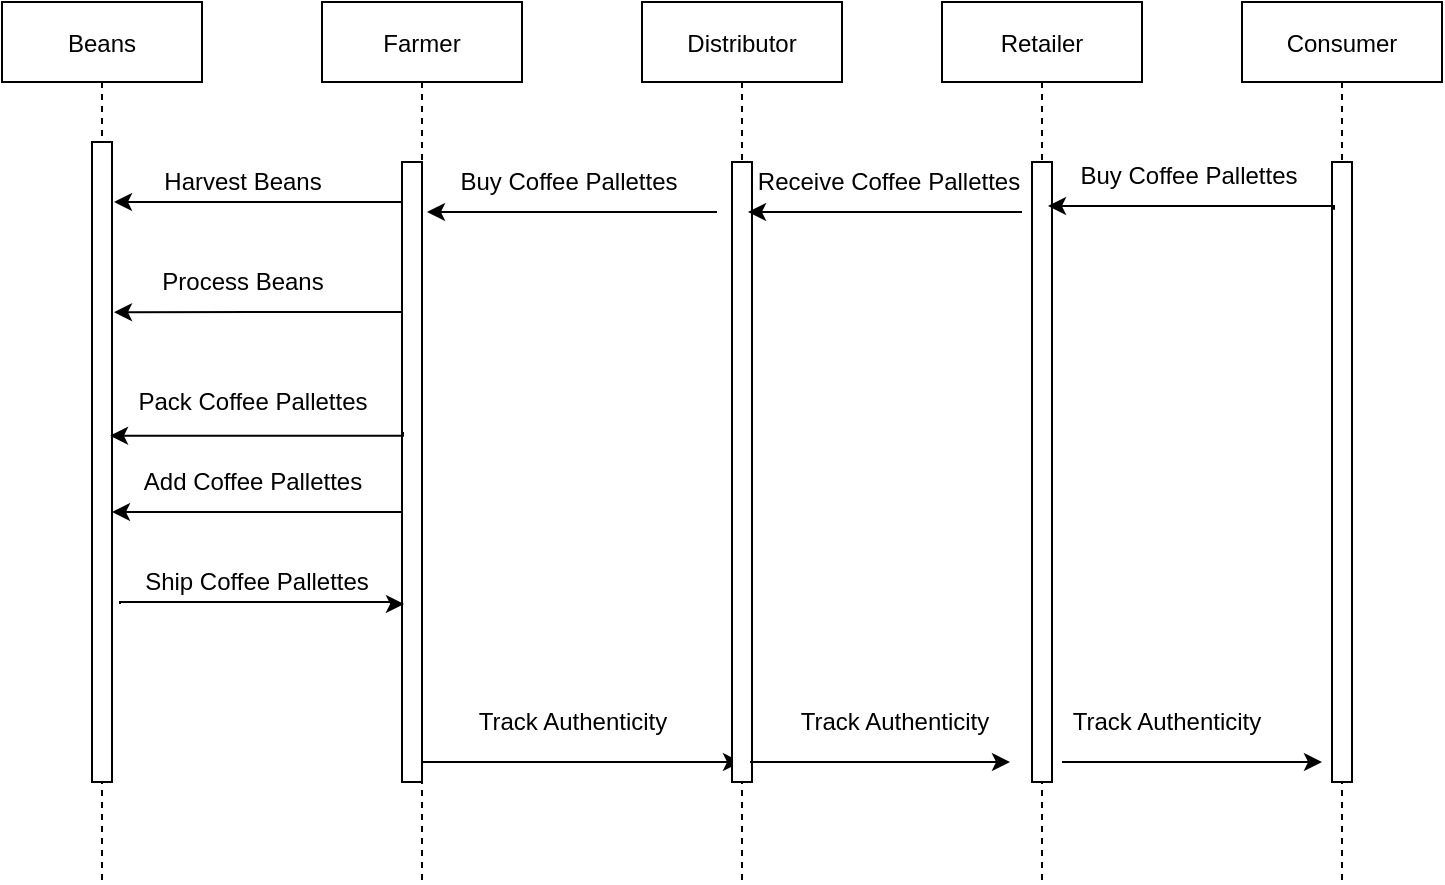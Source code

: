 <mxfile version="14.6.13" type="device"><diagram id="kgpKYQtTHZ0yAKxKKP6v" name="Page-1"><mxGraphModel dx="1422" dy="822" grid="1" gridSize="10" guides="1" tooltips="1" connect="1" arrows="1" fold="1" page="1" pageScale="1" pageWidth="850" pageHeight="1100" math="0" shadow="0"><root><mxCell id="0"/><mxCell id="1" parent="0"/><mxCell id="3nuBFxr9cyL0pnOWT2aG-1" value="Beans" style="shape=umlLifeline;perimeter=lifelinePerimeter;container=1;collapsible=0;recursiveResize=0;rounded=0;shadow=0;strokeWidth=1;" parent="1" vertex="1"><mxGeometry x="40" y="80" width="100" height="440" as="geometry"/></mxCell><mxCell id="3nuBFxr9cyL0pnOWT2aG-2" value="" style="points=[];perimeter=orthogonalPerimeter;rounded=0;shadow=0;strokeWidth=1;" parent="3nuBFxr9cyL0pnOWT2aG-1" vertex="1"><mxGeometry x="45" y="70" width="10" height="320" as="geometry"/></mxCell><mxCell id="13Rh90h2N0IlPF69LM3C-23" value="" style="edgeStyle=orthogonalEdgeStyle;rounded=0;orthogonalLoop=1;jettySize=auto;html=1;" edge="1" parent="1" source="3nuBFxr9cyL0pnOWT2aG-5" target="13Rh90h2N0IlPF69LM3C-1"><mxGeometry relative="1" as="geometry"><Array as="points"><mxPoint x="320" y="460"/><mxPoint x="320" y="460"/></Array></mxGeometry></mxCell><mxCell id="3nuBFxr9cyL0pnOWT2aG-5" value="Farmer" style="shape=umlLifeline;perimeter=lifelinePerimeter;container=1;collapsible=0;recursiveResize=0;rounded=0;shadow=0;strokeWidth=1;" parent="1" vertex="1"><mxGeometry x="200" y="80" width="100" height="440" as="geometry"/></mxCell><mxCell id="3nuBFxr9cyL0pnOWT2aG-6" value="" style="points=[];perimeter=orthogonalPerimeter;rounded=0;shadow=0;strokeWidth=1;" parent="3nuBFxr9cyL0pnOWT2aG-5" vertex="1"><mxGeometry x="40" y="80" width="10" height="310" as="geometry"/></mxCell><mxCell id="13Rh90h2N0IlPF69LM3C-1" value="Distributor" style="shape=umlLifeline;perimeter=lifelinePerimeter;container=1;collapsible=0;recursiveResize=0;rounded=0;shadow=0;strokeWidth=1;" vertex="1" parent="1"><mxGeometry x="360" y="80" width="100" height="440" as="geometry"/></mxCell><mxCell id="13Rh90h2N0IlPF69LM3C-2" value="" style="points=[];perimeter=orthogonalPerimeter;rounded=0;shadow=0;strokeWidth=1;" vertex="1" parent="13Rh90h2N0IlPF69LM3C-1"><mxGeometry x="45" y="80" width="10" height="310" as="geometry"/></mxCell><mxCell id="13Rh90h2N0IlPF69LM3C-3" value="Retailer" style="shape=umlLifeline;perimeter=lifelinePerimeter;container=1;collapsible=0;recursiveResize=0;rounded=0;shadow=0;strokeWidth=1;" vertex="1" parent="1"><mxGeometry x="510" y="80" width="100" height="440" as="geometry"/></mxCell><mxCell id="13Rh90h2N0IlPF69LM3C-4" value="" style="points=[];perimeter=orthogonalPerimeter;rounded=0;shadow=0;strokeWidth=1;" vertex="1" parent="13Rh90h2N0IlPF69LM3C-3"><mxGeometry x="45" y="80" width="10" height="310" as="geometry"/></mxCell><mxCell id="13Rh90h2N0IlPF69LM3C-5" value="Consumer" style="shape=umlLifeline;perimeter=lifelinePerimeter;container=1;collapsible=0;recursiveResize=0;rounded=0;shadow=0;strokeWidth=1;" vertex="1" parent="1"><mxGeometry x="660" y="80" width="100" height="440" as="geometry"/></mxCell><mxCell id="13Rh90h2N0IlPF69LM3C-6" value="" style="points=[];perimeter=orthogonalPerimeter;rounded=0;shadow=0;strokeWidth=1;" vertex="1" parent="13Rh90h2N0IlPF69LM3C-5"><mxGeometry x="45" y="80" width="10" height="310" as="geometry"/></mxCell><mxCell id="13Rh90h2N0IlPF69LM3C-9" style="edgeStyle=orthogonalEdgeStyle;rounded=0;orthogonalLoop=1;jettySize=auto;html=1;" edge="1" parent="1"><mxGeometry relative="1" as="geometry"><mxPoint x="240" y="180" as="sourcePoint"/><mxPoint x="96" y="180" as="targetPoint"/><Array as="points"><mxPoint x="196" y="180"/><mxPoint x="196" y="180"/></Array></mxGeometry></mxCell><mxCell id="13Rh90h2N0IlPF69LM3C-10" style="edgeStyle=orthogonalEdgeStyle;rounded=0;orthogonalLoop=1;jettySize=auto;html=1;entryX=0.5;entryY=0.266;entryDx=0;entryDy=0;entryPerimeter=0;exitX=0;exitY=0.242;exitDx=0;exitDy=0;exitPerimeter=0;" edge="1" parent="1" source="3nuBFxr9cyL0pnOWT2aG-6"><mxGeometry relative="1" as="geometry"><mxPoint x="236" y="235" as="sourcePoint"/><mxPoint x="96" y="235.12" as="targetPoint"/><Array as="points"/></mxGeometry></mxCell><mxCell id="13Rh90h2N0IlPF69LM3C-11" value="Harvest Beans" style="text;html=1;align=center;verticalAlign=middle;resizable=0;points=[];autosize=1;strokeColor=none;" vertex="1" parent="1"><mxGeometry x="115" y="160" width="90" height="20" as="geometry"/></mxCell><mxCell id="13Rh90h2N0IlPF69LM3C-12" value="Process Beans" style="text;html=1;align=center;verticalAlign=middle;resizable=0;points=[];autosize=1;strokeColor=none;" vertex="1" parent="1"><mxGeometry x="110" y="210" width="100" height="20" as="geometry"/></mxCell><mxCell id="13Rh90h2N0IlPF69LM3C-13" style="edgeStyle=orthogonalEdgeStyle;rounded=0;orthogonalLoop=1;jettySize=auto;html=1;entryX=0.9;entryY=0.459;entryDx=0;entryDy=0;entryPerimeter=0;" edge="1" parent="1" target="3nuBFxr9cyL0pnOWT2aG-2"><mxGeometry relative="1" as="geometry"><mxPoint x="240.5" y="295" as="sourcePoint"/><mxPoint x="100" y="295" as="targetPoint"/><Array as="points"><mxPoint x="241" y="297"/></Array></mxGeometry></mxCell><mxCell id="13Rh90h2N0IlPF69LM3C-14" value="Pack Coffee Pallettes" style="text;html=1;align=center;verticalAlign=middle;resizable=0;points=[];autosize=1;strokeColor=none;" vertex="1" parent="1"><mxGeometry x="100" y="270" width="130" height="20" as="geometry"/></mxCell><mxCell id="13Rh90h2N0IlPF69LM3C-15" style="edgeStyle=orthogonalEdgeStyle;rounded=0;orthogonalLoop=1;jettySize=auto;html=1;" edge="1" parent="1"><mxGeometry relative="1" as="geometry"><mxPoint x="240" y="335" as="sourcePoint"/><mxPoint x="95" y="335" as="targetPoint"/><Array as="points"><mxPoint x="145.5" y="335"/><mxPoint x="145.5" y="335"/></Array></mxGeometry></mxCell><mxCell id="13Rh90h2N0IlPF69LM3C-16" value="Add Coffee Pallettes" style="text;html=1;align=center;verticalAlign=middle;resizable=0;points=[];autosize=1;strokeColor=none;" vertex="1" parent="1"><mxGeometry x="105" y="310" width="120" height="20" as="geometry"/></mxCell><mxCell id="13Rh90h2N0IlPF69LM3C-18" value="Ship Coffee Pallettes" style="text;html=1;align=center;verticalAlign=middle;resizable=0;points=[];autosize=1;strokeColor=none;" vertex="1" parent="1"><mxGeometry x="101.5" y="360" width="130" height="20" as="geometry"/></mxCell><mxCell id="13Rh90h2N0IlPF69LM3C-22" style="edgeStyle=orthogonalEdgeStyle;rounded=0;orthogonalLoop=1;jettySize=auto;html=1;entryX=0.2;entryY=0.713;entryDx=0;entryDy=0;entryPerimeter=0;" edge="1" parent="1"><mxGeometry relative="1" as="geometry"><mxPoint x="99" y="381" as="sourcePoint"/><mxPoint x="241" y="381.03" as="targetPoint"/><Array as="points"><mxPoint x="99" y="380"/><mxPoint x="237" y="380"/><mxPoint x="237" y="381"/></Array></mxGeometry></mxCell><mxCell id="13Rh90h2N0IlPF69LM3C-24" value="Track Authenticity" style="text;html=1;align=center;verticalAlign=middle;resizable=0;points=[];autosize=1;strokeColor=none;" vertex="1" parent="1"><mxGeometry x="270" y="430" width="110" height="20" as="geometry"/></mxCell><mxCell id="13Rh90h2N0IlPF69LM3C-26" value="" style="edgeStyle=orthogonalEdgeStyle;rounded=0;orthogonalLoop=1;jettySize=auto;html=1;" edge="1" parent="1"><mxGeometry relative="1" as="geometry"><mxPoint x="414" y="460" as="sourcePoint"/><mxPoint x="544" y="460" as="targetPoint"/><Array as="points"><mxPoint x="484.5" y="460"/><mxPoint x="484.5" y="460"/></Array></mxGeometry></mxCell><mxCell id="13Rh90h2N0IlPF69LM3C-27" value="Track Authenticity" style="text;html=1;align=center;verticalAlign=middle;resizable=0;points=[];autosize=1;strokeColor=none;" vertex="1" parent="1"><mxGeometry x="430.5" y="430" width="110" height="20" as="geometry"/></mxCell><mxCell id="13Rh90h2N0IlPF69LM3C-28" value="" style="edgeStyle=orthogonalEdgeStyle;rounded=0;orthogonalLoop=1;jettySize=auto;html=1;" edge="1" parent="1"><mxGeometry relative="1" as="geometry"><mxPoint x="570" y="460" as="sourcePoint"/><mxPoint x="700" y="460" as="targetPoint"/><Array as="points"><mxPoint x="625.5" y="460"/><mxPoint x="625.5" y="460"/></Array></mxGeometry></mxCell><mxCell id="13Rh90h2N0IlPF69LM3C-29" value="Track Authenticity" style="text;html=1;align=center;verticalAlign=middle;resizable=0;points=[];autosize=1;strokeColor=none;" vertex="1" parent="1"><mxGeometry x="566.5" y="430" width="110" height="20" as="geometry"/></mxCell><mxCell id="13Rh90h2N0IlPF69LM3C-30" style="edgeStyle=orthogonalEdgeStyle;rounded=0;orthogonalLoop=1;jettySize=auto;html=1;" edge="1" parent="1"><mxGeometry relative="1" as="geometry"><mxPoint x="397.5" y="185" as="sourcePoint"/><mxPoint x="252.5" y="185" as="targetPoint"/><Array as="points"><mxPoint x="303" y="185"/><mxPoint x="303" y="185"/></Array></mxGeometry></mxCell><mxCell id="13Rh90h2N0IlPF69LM3C-31" value="Buy Coffee Pallettes" style="text;html=1;align=center;verticalAlign=middle;resizable=0;points=[];autosize=1;strokeColor=none;" vertex="1" parent="1"><mxGeometry x="262.5" y="160" width="120" height="20" as="geometry"/></mxCell><mxCell id="13Rh90h2N0IlPF69LM3C-32" style="edgeStyle=orthogonalEdgeStyle;rounded=0;orthogonalLoop=1;jettySize=auto;html=1;" edge="1" parent="1"><mxGeometry relative="1" as="geometry"><mxPoint x="550" y="185" as="sourcePoint"/><mxPoint x="413" y="185" as="targetPoint"/><Array as="points"><mxPoint x="463.5" y="185"/><mxPoint x="463.5" y="185"/></Array></mxGeometry></mxCell><mxCell id="13Rh90h2N0IlPF69LM3C-33" value="Receive Coffee Pallettes" style="text;html=1;align=center;verticalAlign=middle;resizable=0;points=[];autosize=1;strokeColor=none;" vertex="1" parent="1"><mxGeometry x="408" y="160" width="150" height="20" as="geometry"/></mxCell><mxCell id="13Rh90h2N0IlPF69LM3C-34" style="edgeStyle=orthogonalEdgeStyle;rounded=0;orthogonalLoop=1;jettySize=auto;html=1;exitX=0.1;exitY=0.077;exitDx=0;exitDy=0;exitPerimeter=0;" edge="1" parent="1" source="13Rh90h2N0IlPF69LM3C-6"><mxGeometry relative="1" as="geometry"><mxPoint x="700" y="182" as="sourcePoint"/><mxPoint x="563" y="182" as="targetPoint"/><Array as="points"><mxPoint x="706" y="182"/></Array></mxGeometry></mxCell><mxCell id="13Rh90h2N0IlPF69LM3C-35" value="Buy Coffee Pallettes" style="text;html=1;align=center;verticalAlign=middle;resizable=0;points=[];autosize=1;strokeColor=none;" vertex="1" parent="1"><mxGeometry x="573" y="157" width="120" height="20" as="geometry"/></mxCell></root></mxGraphModel></diagram></mxfile>